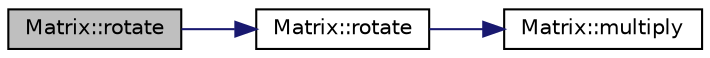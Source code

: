 digraph "Matrix::rotate"
{
 // INTERACTIVE_SVG=YES
  edge [fontname="Helvetica",fontsize="10",labelfontname="Helvetica",labelfontsize="10"];
  node [fontname="Helvetica",fontsize="10",shape=record];
  rankdir="LR";
  Node1 [label="Matrix::rotate",height=0.2,width=0.4,color="black", fillcolor="grey75", style="filled" fontcolor="black"];
  Node1 -> Node2 [color="midnightblue",fontsize="10",style="solid",fontname="Helvetica"];
  Node2 [label="Matrix::rotate",height=0.2,width=0.4,color="black", fillcolor="white", style="filled",URL="$class_matrix.html#aa50c98acdebd6b3659682660384d69da",tooltip="Rotate object in 3D space. "];
  Node2 -> Node3 [color="midnightblue",fontsize="10",style="solid",fontname="Helvetica"];
  Node3 [label="Matrix::multiply",height=0.2,width=0.4,color="black", fillcolor="white", style="filled",URL="$class_matrix.html#a0b21af02cbe86d3a7c9a8afa40ee9e00",tooltip="Multiplies two matrices. "];
}
